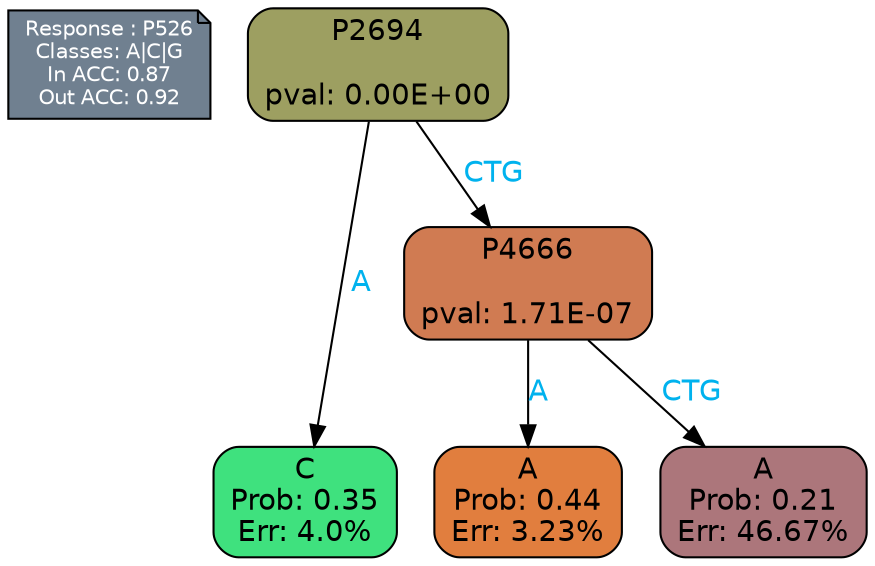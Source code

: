 digraph Tree {
node [shape=box, style="filled, rounded", color="black", fontname=helvetica] ;
graph [ranksep=equally, splines=polylines, bgcolor=transparent, dpi=600] ;
edge [fontname=helvetica] ;
LEGEND [label="Response : P526
Classes: A|C|G
In ACC: 0.87
Out ACC: 0.92
",shape=note,align=left,style=filled,fillcolor="slategray",fontcolor="white",fontsize=10];1 [label="P2694

pval: 0.00E+00", fillcolor="#9d9f61"] ;
2 [label="C
Prob: 0.35
Err: 4.0%", fillcolor="#3fe17e"] ;
3 [label="P4666

pval: 1.71E-07", fillcolor="#d07b52"] ;
4 [label="A
Prob: 0.44
Err: 3.23%", fillcolor="#e17e3e"] ;
5 [label="A
Prob: 0.21
Err: 46.67%", fillcolor="#ac767b"] ;
1 -> 2 [label="A",fontcolor=deepskyblue2] ;
1 -> 3 [label="CTG",fontcolor=deepskyblue2] ;
3 -> 4 [label="A",fontcolor=deepskyblue2] ;
3 -> 5 [label="CTG",fontcolor=deepskyblue2] ;
{rank = same; 2;4;5;}{rank = same; LEGEND;1;}}